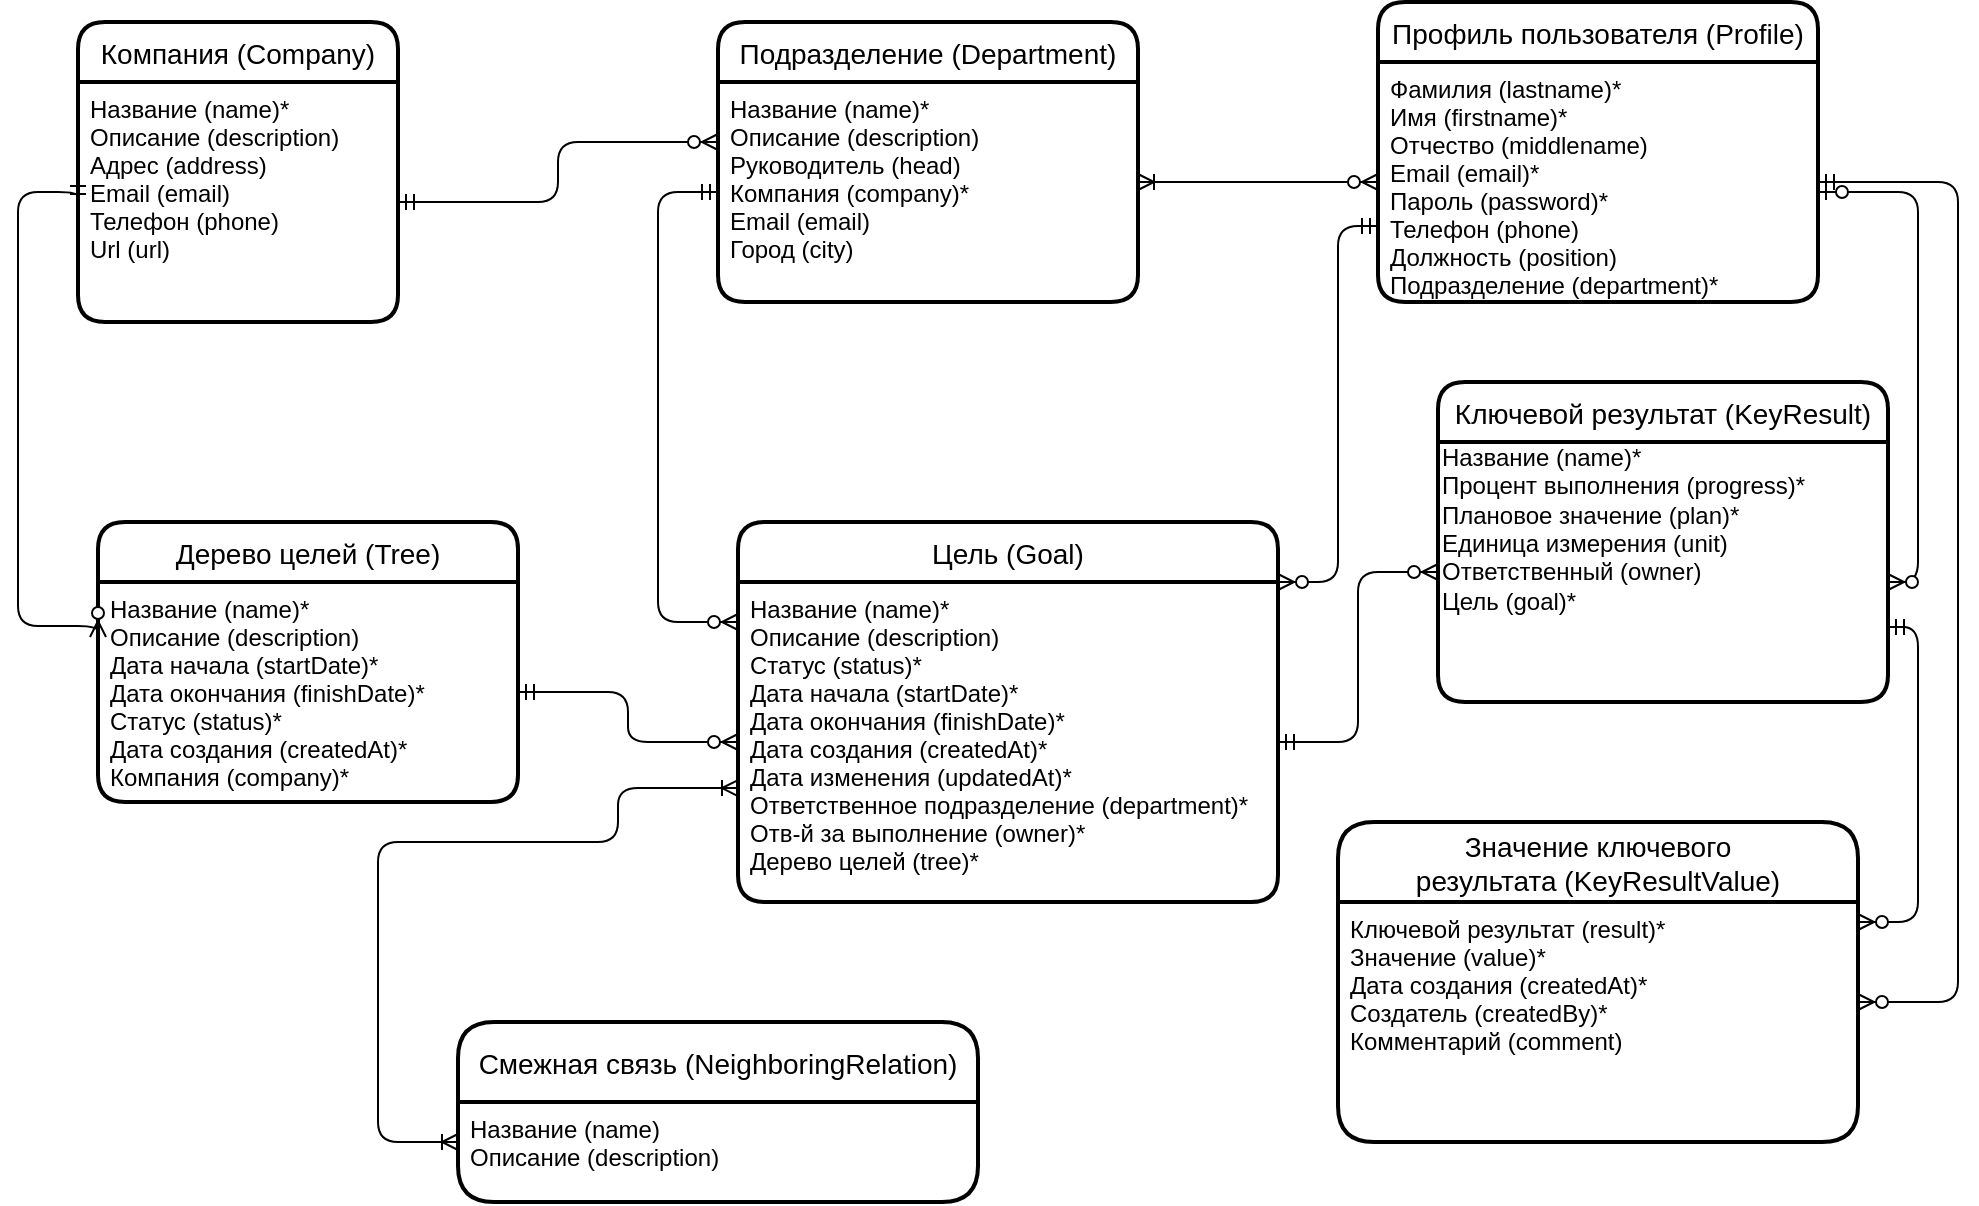 <mxfile version="14.5.3" type="device" pages="2"><diagram id="R2lEEEUBdFMjLlhIrx00" name="ER-model"><mxGraphModel dx="946" dy="614" grid="1" gridSize="10" guides="1" tooltips="1" connect="1" arrows="1" fold="1" page="1" pageScale="1" pageWidth="850" pageHeight="1100" math="0" shadow="0" extFonts="Permanent Marker^https://fonts.googleapis.com/css?family=Permanent+Marker"><root><mxCell id="0"/><mxCell id="1" parent="0"/><mxCell id="WTAj-CAOHRtXChPneao7-1" value="Компания (Company)" style="swimlane;childLayout=stackLayout;horizontal=1;startSize=30;horizontalStack=0;rounded=1;fontSize=14;fontStyle=0;strokeWidth=2;resizeParent=0;resizeLast=1;shadow=0;dashed=0;align=center;" parent="1" vertex="1"><mxGeometry x="80" y="50" width="160" height="150" as="geometry"/></mxCell><mxCell id="WTAj-CAOHRtXChPneao7-2" value="Название (name)*&#10;Описание (description)&#10;Адрес (address)&#10;Email (email)&#10;Телефон (phone)&#10;Url (url)&#10;" style="align=left;strokeColor=none;fillColor=none;spacingLeft=4;fontSize=12;verticalAlign=top;resizable=0;rotatable=0;part=1;" parent="WTAj-CAOHRtXChPneao7-1" vertex="1"><mxGeometry y="30" width="160" height="120" as="geometry"/></mxCell><mxCell id="WTAj-CAOHRtXChPneao7-3" value="Подразделение (Department)" style="swimlane;childLayout=stackLayout;horizontal=1;startSize=30;horizontalStack=0;rounded=1;fontSize=14;fontStyle=0;strokeWidth=2;resizeParent=0;resizeLast=1;shadow=0;dashed=0;align=center;" parent="1" vertex="1"><mxGeometry x="400" y="50" width="210" height="140" as="geometry"/></mxCell><mxCell id="WTAj-CAOHRtXChPneao7-4" value="Название (name)*&#10;Описание (description)&#10;Руководитель (head)&#10;Компания (company)*&#10;Email (email)&#10;Город (city)&#10;" style="align=left;strokeColor=none;fillColor=none;spacingLeft=4;fontSize=12;verticalAlign=top;resizable=0;rotatable=0;part=1;" parent="WTAj-CAOHRtXChPneao7-3" vertex="1"><mxGeometry y="30" width="210" height="110" as="geometry"/></mxCell><mxCell id="WTAj-CAOHRtXChPneao7-6" value="Цель (Goal)" style="swimlane;childLayout=stackLayout;horizontal=1;startSize=30;horizontalStack=0;rounded=1;fontSize=14;fontStyle=0;strokeWidth=2;resizeParent=0;resizeLast=1;shadow=0;dashed=0;align=center;" parent="1" vertex="1"><mxGeometry x="410" y="300" width="270" height="190" as="geometry"/></mxCell><mxCell id="WTAj-CAOHRtXChPneao7-7" value="Название (name)*&#10;Описание (description)&#10;Статус (status)*&#10;Дата начала (startDate)*&#10;Дата окончания (finishDate)*&#10;Дата создания (createdAt)*&#10;Дата изменения (updatedAt)*&#10;Ответственное подразделение (department)*&#10;Отв-й за выполнение (owner)*&#10;Дерево целей (tree)*" style="align=left;strokeColor=none;fillColor=none;spacingLeft=4;fontSize=12;verticalAlign=top;resizable=0;rotatable=0;part=1;" parent="WTAj-CAOHRtXChPneao7-6" vertex="1"><mxGeometry y="30" width="270" height="160" as="geometry"/></mxCell><mxCell id="WTAj-CAOHRtXChPneao7-8" value="Ключевой результат (KeyResult)" style="swimlane;childLayout=stackLayout;horizontal=1;startSize=30;horizontalStack=0;rounded=1;fontSize=14;fontStyle=0;strokeWidth=2;resizeParent=0;resizeLast=1;shadow=0;dashed=0;align=center;" parent="1" vertex="1"><mxGeometry x="760" y="230" width="225" height="160" as="geometry"/></mxCell><mxCell id="WTAj-CAOHRtXChPneao7-38" value="Название (name)*&lt;br&gt;Процент выполнения (progress)*&lt;br&gt;Плановое значение (plan)*&lt;br&gt;Единица измерения (unit)&lt;br&gt;Ответственный (owner)&lt;br&gt;Цель (goal)*&lt;br&gt;&lt;br&gt;&lt;br&gt;&lt;br&gt;" style="text;html=1;align=left;verticalAlign=middle;resizable=0;points=[];autosize=1;" parent="WTAj-CAOHRtXChPneao7-8" vertex="1"><mxGeometry y="30" width="225" height="130" as="geometry"/></mxCell><mxCell id="WTAj-CAOHRtXChPneao7-10" value="Профиль пользователя (Profile)" style="swimlane;childLayout=stackLayout;horizontal=1;startSize=30;horizontalStack=0;rounded=1;fontSize=14;fontStyle=0;strokeWidth=2;resizeParent=0;resizeLast=1;shadow=0;dashed=0;align=center;" parent="1" vertex="1"><mxGeometry x="730" y="40" width="220" height="150" as="geometry"/></mxCell><mxCell id="WTAj-CAOHRtXChPneao7-11" value="Фамилия (lastname)*&#10;Имя (firstname)*&#10;Отчество (middlename)&#10;Email (email)*&#10;Пароль (password)*&#10;Телефон (phone)&#10;Должность (position)&#10;Подразделение (department)*" style="align=left;strokeColor=none;fillColor=none;spacingLeft=4;fontSize=12;verticalAlign=top;resizable=0;rotatable=0;part=1;" parent="WTAj-CAOHRtXChPneao7-10" vertex="1"><mxGeometry y="30" width="220" height="120" as="geometry"/></mxCell><mxCell id="WTAj-CAOHRtXChPneao7-13" value="Дерево целей (Tree)" style="swimlane;childLayout=stackLayout;horizontal=1;startSize=30;horizontalStack=0;rounded=1;fontSize=14;fontStyle=0;strokeWidth=2;resizeParent=0;resizeLast=1;shadow=0;dashed=0;align=center;" parent="1" vertex="1"><mxGeometry x="90" y="300" width="210" height="140" as="geometry"/></mxCell><mxCell id="WTAj-CAOHRtXChPneao7-14" value="Название (name)*&#10;Описание (description)&#10;Дата начала (startDate)*&#10;Дата окончания (finishDate)*&#10;Статус (status)*&#10;Дата создания (createdAt)*&#10;Компания (company)*&#10;&#10;&#10;" style="align=left;strokeColor=none;fillColor=none;spacingLeft=4;fontSize=12;verticalAlign=top;resizable=0;rotatable=0;part=1;" parent="WTAj-CAOHRtXChPneao7-13" vertex="1"><mxGeometry y="30" width="210" height="110" as="geometry"/></mxCell><mxCell id="WTAj-CAOHRtXChPneao7-21" value="" style="edgeStyle=orthogonalEdgeStyle;fontSize=12;html=1;endArrow=ERzeroToMany;startArrow=ERmandOne;" parent="1" source="WTAj-CAOHRtXChPneao7-2" target="WTAj-CAOHRtXChPneao7-4" edge="1"><mxGeometry width="100" height="100" relative="1" as="geometry"><mxPoint x="239" y="120" as="sourcePoint"/><mxPoint x="330" y="110" as="targetPoint"/><Array as="points"><mxPoint x="320" y="140"/><mxPoint x="320" y="110"/></Array></mxGeometry></mxCell><mxCell id="WTAj-CAOHRtXChPneao7-23" value="" style="edgeStyle=orthogonalEdgeStyle;fontSize=12;html=1;endArrow=ERzeroToMany;startArrow=ERmandOne;entryX=0;entryY=0.25;entryDx=0;entryDy=0;exitX=0;exitY=0.5;exitDx=0;exitDy=0;" parent="1" source="WTAj-CAOHRtXChPneao7-2" target="WTAj-CAOHRtXChPneao7-14" edge="1"><mxGeometry width="100" height="100" relative="1" as="geometry"><mxPoint x="70" y="220" as="sourcePoint"/><mxPoint x="380.96" y="260" as="targetPoint"/><Array as="points"><mxPoint x="50" y="135"/><mxPoint x="50" y="352"/></Array></mxGeometry></mxCell><mxCell id="WTAj-CAOHRtXChPneao7-26" value="" style="fontSize=12;html=1;endArrow=ERzeroToMany;startArrow=ERmandOne;entryX=0;entryY=0.5;entryDx=0;entryDy=0;exitX=1;exitY=0.5;exitDx=0;exitDy=0;edgeStyle=orthogonalEdgeStyle;" parent="1" source="WTAj-CAOHRtXChPneao7-14" target="WTAj-CAOHRtXChPneao7-7" edge="1"><mxGeometry width="100" height="100" relative="1" as="geometry"><mxPoint x="330" y="231.25" as="sourcePoint"/><mxPoint x="340" y="448.75" as="targetPoint"/></mxGeometry></mxCell><mxCell id="WTAj-CAOHRtXChPneao7-27" value="" style="edgeStyle=orthogonalEdgeStyle;fontSize=12;html=1;endArrow=ERzeroToMany;startArrow=ERmandOne;" parent="1" source="WTAj-CAOHRtXChPneao7-7" target="WTAj-CAOHRtXChPneao7-38" edge="1"><mxGeometry width="100" height="100" relative="1" as="geometry"><mxPoint x="620" y="370" as="sourcePoint"/><mxPoint x="760" y="375.059" as="targetPoint"/></mxGeometry></mxCell><mxCell id="WTAj-CAOHRtXChPneao7-28" value="" style="edgeStyle=orthogonalEdgeStyle;fontSize=12;html=1;endArrow=ERoneToMany;startArrow=ERoneToMany;entryX=0;entryY=0.644;entryDx=0;entryDy=0;entryPerimeter=0;" parent="1" source="WTAj-CAOHRtXChPneao7-51" target="WTAj-CAOHRtXChPneao7-7" edge="1"><mxGeometry width="100" height="100" relative="1" as="geometry"><mxPoint x="260" y="575" as="sourcePoint"/><mxPoint x="570" y="330" as="targetPoint"/><Array as="points"><mxPoint x="230" y="610"/><mxPoint x="230" y="460"/><mxPoint x="350" y="460"/><mxPoint x="350" y="433"/></Array></mxGeometry></mxCell><mxCell id="WTAj-CAOHRtXChPneao7-29" value="" style="edgeStyle=orthogonalEdgeStyle;fontSize=12;html=1;endArrow=ERzeroToMany;startArrow=ERmandOne;exitX=1;exitY=0.25;exitDx=0;exitDy=0;" parent="1" target="WTAj-CAOHRtXChPneao7-48" edge="1"><mxGeometry width="100" height="100" relative="1" as="geometry"><mxPoint x="985" y="352.5" as="sourcePoint"/><mxPoint x="950" y="562.5" as="targetPoint"/><Array as="points"><mxPoint x="1000" y="353"/><mxPoint x="1000" y="500"/></Array></mxGeometry></mxCell><mxCell id="WTAj-CAOHRtXChPneao7-30" value="" style="edgeStyle=orthogonalEdgeStyle;fontSize=12;html=1;endArrow=ERzeroToMany;startArrow=ERmandOne;exitX=0;exitY=0.5;exitDx=0;exitDy=0;" parent="1" source="WTAj-CAOHRtXChPneao7-4" target="WTAj-CAOHRtXChPneao7-7" edge="1"><mxGeometry width="100" height="100" relative="1" as="geometry"><mxPoint x="470" y="200.03" as="sourcePoint"/><mxPoint x="500" y="410.03" as="targetPoint"/><Array as="points"><mxPoint x="370" y="135"/><mxPoint x="370" y="350"/></Array></mxGeometry></mxCell><mxCell id="WTAj-CAOHRtXChPneao7-31" value="" style="edgeStyle=orthogonalEdgeStyle;fontSize=12;html=1;endArrow=ERzeroToMany;startArrow=ERmandOne;entryX=1;entryY=0;entryDx=0;entryDy=0;" parent="1" source="WTAj-CAOHRtXChPneao7-11" target="WTAj-CAOHRtXChPneao7-7" edge="1"><mxGeometry width="100" height="100" relative="1" as="geometry"><mxPoint x="699.94" y="180.06" as="sourcePoint"/><mxPoint x="709.94" y="395.06" as="targetPoint"/><Array as="points"><mxPoint x="710" y="152"/><mxPoint x="710" y="330"/></Array></mxGeometry></mxCell><mxCell id="WTAj-CAOHRtXChPneao7-32" value="" style="edgeStyle=orthogonalEdgeStyle;fontSize=12;html=1;endArrow=ERzeroToMany;startArrow=ERzeroToOne;entryX=1;entryY=0;entryDx=0;entryDy=0;" parent="1" source="WTAj-CAOHRtXChPneao7-11" edge="1"><mxGeometry width="100" height="100" relative="1" as="geometry"><mxPoint x="530" y="370" as="sourcePoint"/><mxPoint x="985" y="330" as="targetPoint"/><Array as="points"><mxPoint x="1000" y="135"/><mxPoint x="1000" y="330"/></Array></mxGeometry></mxCell><mxCell id="WTAj-CAOHRtXChPneao7-33" value="" style="edgeStyle=orthogonalEdgeStyle;fontSize=12;html=1;endArrow=ERzeroToMany;startArrow=ERmandOne;" parent="1" source="WTAj-CAOHRtXChPneao7-11" target="WTAj-CAOHRtXChPneao7-48" edge="1"><mxGeometry width="100" height="100" relative="1" as="geometry"><mxPoint x="1000" y="430" as="sourcePoint"/><mxPoint x="950" y="580" as="targetPoint"/><Array as="points"><mxPoint x="1020" y="130"/><mxPoint x="1020" y="540"/></Array></mxGeometry></mxCell><mxCell id="WTAj-CAOHRtXChPneao7-34" value="" style="edgeStyle=orthogonalEdgeStyle;fontSize=12;html=1;endArrow=ERoneToMany;startArrow=ERzeroToMany;" parent="1" source="WTAj-CAOHRtXChPneao7-11" target="WTAj-CAOHRtXChPneao7-4" edge="1"><mxGeometry width="100" height="100" relative="1" as="geometry"><mxPoint x="530" y="360" as="sourcePoint"/><mxPoint x="630" y="260" as="targetPoint"/><Array as="points"><mxPoint x="650" y="130"/><mxPoint x="650" y="130"/></Array></mxGeometry></mxCell><mxCell id="WTAj-CAOHRtXChPneao7-47" value="Значение ключевого&#10;результата (KeyResultValue)" style="swimlane;childLayout=stackLayout;horizontal=1;startSize=40;horizontalStack=0;rounded=1;fontSize=14;fontStyle=0;strokeWidth=2;resizeParent=0;resizeLast=1;shadow=0;dashed=0;align=center;" parent="1" vertex="1"><mxGeometry x="710" y="450" width="260" height="160" as="geometry"/></mxCell><mxCell id="WTAj-CAOHRtXChPneao7-48" value="Ключевой результат (result)*&#10;Значение (value)*&#10;Дата создания (createdAt)*&#10;Создатель (createdBy)*&#10;Комментарий (comment)&#10;" style="align=left;strokeColor=none;fillColor=none;spacingLeft=4;fontSize=12;verticalAlign=top;resizable=0;rotatable=0;part=1;" parent="WTAj-CAOHRtXChPneao7-47" vertex="1"><mxGeometry y="40" width="260" height="120" as="geometry"/></mxCell><mxCell id="WTAj-CAOHRtXChPneao7-50" value="Смежная связь (NeighboringRelation)" style="swimlane;childLayout=stackLayout;horizontal=1;startSize=40;horizontalStack=0;rounded=1;fontSize=14;fontStyle=0;strokeWidth=2;resizeParent=0;resizeLast=1;shadow=0;dashed=0;align=center;" parent="1" vertex="1"><mxGeometry x="270" y="550" width="260" height="90" as="geometry"/></mxCell><mxCell id="WTAj-CAOHRtXChPneao7-51" value="Название (name)&#10;Описание (description)" style="align=left;strokeColor=none;fillColor=none;spacingLeft=4;fontSize=12;verticalAlign=top;resizable=0;rotatable=0;part=1;" parent="WTAj-CAOHRtXChPneao7-50" vertex="1"><mxGeometry y="40" width="260" height="50" as="geometry"/></mxCell></root></mxGraphModel></diagram><diagram id="qWEAc6YDzLTqj_Drjol7" name="Database"><mxGraphModel dx="946" dy="614" grid="1" gridSize="10" guides="1" tooltips="1" connect="1" arrows="1" fold="1" page="1" pageScale="1" pageWidth="827" pageHeight="1169" math="0" shadow="0"><root><mxCell id="Z2UWe_336I0CSUKHDrg1-0"/><mxCell id="Z2UWe_336I0CSUKHDrg1-1" parent="Z2UWe_336I0CSUKHDrg1-0"/><mxCell id="Z2UWe_336I0CSUKHDrg1-2" value="company" style="swimlane;childLayout=stackLayout;horizontal=1;startSize=30;horizontalStack=0;rounded=1;fontSize=14;fontStyle=0;strokeWidth=2;resizeParent=0;resizeLast=1;shadow=0;dashed=0;align=center;fillColor=#ffe6cc;strokeColor=#d79b00;" parent="Z2UWe_336I0CSUKHDrg1-1" vertex="1"><mxGeometry x="80" y="50" width="160" height="150" as="geometry"/></mxCell><mxCell id="Z2UWe_336I0CSUKHDrg1-3" value="*id: SERIAL PK&#10;*name: varchar[255]&#10;description: text&#10;address: text&#10;email: varchar[255]&#10;phone: varchar[20]&#10;url: varchar[255]&#10;" style="align=left;strokeColor=none;fillColor=none;spacingLeft=4;fontSize=12;verticalAlign=top;resizable=0;rotatable=0;part=1;" parent="Z2UWe_336I0CSUKHDrg1-2" vertex="1"><mxGeometry y="30" width="160" height="120" as="geometry"/></mxCell><mxCell id="Z2UWe_336I0CSUKHDrg1-4" value="department" style="swimlane;childLayout=stackLayout;horizontal=1;startSize=30;horizontalStack=0;rounded=1;fontSize=14;fontStyle=0;strokeWidth=2;resizeParent=0;resizeLast=1;shadow=0;dashed=0;align=center;fillColor=#ffe6cc;strokeColor=#d79b00;" parent="Z2UWe_336I0CSUKHDrg1-1" vertex="1"><mxGeometry x="400" y="50" width="210" height="140" as="geometry"/></mxCell><mxCell id="Z2UWe_336I0CSUKHDrg1-5" value="*id: SERIAL PK&#10;*companyId: INTEGER (FK)&#10;headProfileId: INTEGER (FK)&#10;*name: varchar[255]&#10;description: text&#10;email: varchar[255]&#10;city: varchar[255]&#10;" style="align=left;strokeColor=none;fillColor=none;spacingLeft=4;fontSize=12;verticalAlign=top;resizable=0;rotatable=0;part=1;" parent="Z2UWe_336I0CSUKHDrg1-4" vertex="1"><mxGeometry y="30" width="210" height="110" as="geometry"/></mxCell><mxCell id="Z2UWe_336I0CSUKHDrg1-6" value="goal" style="swimlane;childLayout=stackLayout;horizontal=1;startSize=30;horizontalStack=0;rounded=1;fontSize=14;fontStyle=0;strokeWidth=2;resizeParent=0;resizeLast=1;shadow=0;dashed=0;align=center;fillColor=#ffe6cc;strokeColor=#d79b00;" parent="Z2UWe_336I0CSUKHDrg1-1" vertex="1"><mxGeometry x="410" y="300" width="270" height="210" as="geometry"/></mxCell><mxCell id="Z2UWe_336I0CSUKHDrg1-7" value="*id: SERIAL&#10;*(FK) departmentId: bigint&#10;*(FK) ownerId: bigint&#10;*(FK) treeId: bigint&#10;*name: varchar[255]&#10;description: text&#10;*status: varchar[255]&#10;*startDate: timestamptz&#10;*finishDate: timestamptz&#10;*createdAt: timestamptz&#10;*updatedAt: timestamptz" style="align=left;strokeColor=none;fillColor=none;spacingLeft=4;fontSize=12;verticalAlign=top;resizable=0;rotatable=0;part=1;" parent="Z2UWe_336I0CSUKHDrg1-6" vertex="1"><mxGeometry y="30" width="270" height="180" as="geometry"/></mxCell><mxCell id="Z2UWe_336I0CSUKHDrg1-8" value="key_result" style="swimlane;childLayout=stackLayout;horizontal=1;startSize=30;horizontalStack=0;rounded=1;fontSize=14;fontStyle=0;strokeWidth=2;resizeParent=0;resizeLast=1;shadow=0;dashed=0;align=center;fillColor=#ffe6cc;strokeColor=#d79b00;" parent="Z2UWe_336I0CSUKHDrg1-1" vertex="1"><mxGeometry x="760" y="230" width="225" height="155" as="geometry"/></mxCell><mxCell id="Z2UWe_336I0CSUKHDrg1-9" value="&lt;br&gt;*id: bigint&lt;br&gt;ownerId: bigint&lt;br&gt;*goalId: bigint&lt;br&gt;*name: varchar[255]&lt;br&gt;*plan: real&lt;br&gt;unit: varchar[20]&lt;br&gt;&lt;br&gt;" style="text;html=1;align=left;verticalAlign=middle;resizable=0;points=[];autosize=1;" parent="Z2UWe_336I0CSUKHDrg1-8" vertex="1"><mxGeometry y="30" width="225" height="125" as="geometry"/></mxCell><mxCell id="Z2UWe_336I0CSUKHDrg1-10" value="profile" style="swimlane;childLayout=stackLayout;horizontal=1;startSize=20;horizontalStack=0;rounded=1;fontSize=14;fontStyle=0;strokeWidth=2;resizeParent=0;resizeLast=1;shadow=0;dashed=0;align=center;fillColor=#ffe6cc;strokeColor=#d79b00;" parent="Z2UWe_336I0CSUKHDrg1-1" vertex="1"><mxGeometry x="980" y="50" width="220" height="170" as="geometry"/></mxCell><mxCell id="Z2UWe_336I0CSUKHDrg1-11" value="*id: SERIAL&#10;*lastname: varchar[255]&#10;*firstname: varchar[255]&#10;middlename: varchar[255]&#10;*email: varchar[255]&#10;*password: varchar[30]&#10;phone: varchar[20]&#10;position: varchar[255]" style="align=left;strokeColor=none;fillColor=none;spacingLeft=4;fontSize=12;verticalAlign=top;resizable=0;rotatable=0;part=1;" parent="Z2UWe_336I0CSUKHDrg1-10" vertex="1"><mxGeometry y="20" width="220" height="150" as="geometry"/></mxCell><mxCell id="Z2UWe_336I0CSUKHDrg1-12" value="tree" style="swimlane;childLayout=stackLayout;horizontal=1;startSize=30;horizontalStack=0;rounded=1;fontSize=14;fontStyle=0;strokeWidth=2;resizeParent=0;resizeLast=1;shadow=0;dashed=0;align=center;fillColor=#ffe6cc;strokeColor=#d79b00;" parent="Z2UWe_336I0CSUKHDrg1-1" vertex="1"><mxGeometry x="90" y="300" width="210" height="160" as="geometry"/></mxCell><mxCell id="Z2UWe_336I0CSUKHDrg1-13" value="*id: SERIAL PK&#10;*company_id: INTEGER&#10;*name: VARCHAR[255]&#10;description: TEXT&#10;*start_date: timestamptz&#10;*finish_date: timestamptz&#10;*status: varchar[255]&#10;*created_at: timestamptz&#10;&#10;" style="align=left;strokeColor=none;fillColor=none;spacingLeft=4;fontSize=12;verticalAlign=top;resizable=0;rotatable=0;part=1;fontFamily=Helvetica;" parent="Z2UWe_336I0CSUKHDrg1-12" vertex="1"><mxGeometry y="30" width="210" height="130" as="geometry"/></mxCell><mxCell id="Z2UWe_336I0CSUKHDrg1-14" value="" style="edgeStyle=orthogonalEdgeStyle;fontSize=12;html=1;endArrow=ERzeroToMany;startArrow=ERmandOne;fillColor=#d5e8d4;" parent="Z2UWe_336I0CSUKHDrg1-1" source="Z2UWe_336I0CSUKHDrg1-3" target="Z2UWe_336I0CSUKHDrg1-5" edge="1"><mxGeometry width="100" height="100" relative="1" as="geometry"><mxPoint x="239" y="120" as="sourcePoint"/><mxPoint x="330" y="110" as="targetPoint"/><Array as="points"><mxPoint x="320" y="140"/><mxPoint x="320" y="110"/></Array></mxGeometry></mxCell><mxCell id="Z2UWe_336I0CSUKHDrg1-15" value="" style="edgeStyle=orthogonalEdgeStyle;fontSize=12;html=1;endArrow=ERzeroToMany;startArrow=ERmandOne;entryX=0;entryY=0.25;entryDx=0;entryDy=0;exitX=0;exitY=0.5;exitDx=0;exitDy=0;" parent="Z2UWe_336I0CSUKHDrg1-1" source="Z2UWe_336I0CSUKHDrg1-3" target="Z2UWe_336I0CSUKHDrg1-13" edge="1"><mxGeometry width="100" height="100" relative="1" as="geometry"><mxPoint x="70" y="220" as="sourcePoint"/><mxPoint x="380.96" y="260" as="targetPoint"/><Array as="points"><mxPoint x="80" y="135"/><mxPoint x="50" y="135"/><mxPoint x="50" y="363"/></Array></mxGeometry></mxCell><mxCell id="Z2UWe_336I0CSUKHDrg1-16" value="" style="fontSize=12;html=1;endArrow=ERzeroToMany;startArrow=ERmandOne;entryX=0;entryY=0.5;entryDx=0;entryDy=0;exitX=1;exitY=0.5;exitDx=0;exitDy=0;edgeStyle=orthogonalEdgeStyle;" parent="Z2UWe_336I0CSUKHDrg1-1" source="Z2UWe_336I0CSUKHDrg1-13" target="Z2UWe_336I0CSUKHDrg1-7" edge="1"><mxGeometry width="100" height="100" relative="1" as="geometry"><mxPoint x="330" y="231.25" as="sourcePoint"/><mxPoint x="340" y="448.75" as="targetPoint"/></mxGeometry></mxCell><mxCell id="Z2UWe_336I0CSUKHDrg1-17" value="" style="edgeStyle=orthogonalEdgeStyle;fontSize=12;html=1;endArrow=ERzeroToMany;startArrow=ERmandOne;" parent="Z2UWe_336I0CSUKHDrg1-1" source="Z2UWe_336I0CSUKHDrg1-7" target="Z2UWe_336I0CSUKHDrg1-9" edge="1"><mxGeometry width="100" height="100" relative="1" as="geometry"><mxPoint x="620" y="370" as="sourcePoint"/><mxPoint x="720" y="380" as="targetPoint"/><Array as="points"><mxPoint x="730" y="420"/><mxPoint x="730" y="323"/></Array></mxGeometry></mxCell><mxCell id="Z2UWe_336I0CSUKHDrg1-18" value="" style="edgeStyle=orthogonalEdgeStyle;fontSize=12;html=1;endArrow=ERoneToMany;startArrow=ERoneToMany;entryX=0;entryY=0.644;entryDx=0;entryDy=0;entryPerimeter=0;" parent="Z2UWe_336I0CSUKHDrg1-1" source="Z2UWe_336I0CSUKHDrg1-28" target="Z2UWe_336I0CSUKHDrg1-7" edge="1"><mxGeometry width="100" height="100" relative="1" as="geometry"><mxPoint x="260" y="575" as="sourcePoint"/><mxPoint x="570" y="330" as="targetPoint"/><Array as="points"><mxPoint x="230" y="645"/><mxPoint x="230" y="480"/><mxPoint x="340" y="480"/><mxPoint x="340" y="446"/></Array></mxGeometry></mxCell><mxCell id="Z2UWe_336I0CSUKHDrg1-19" value="" style="edgeStyle=orthogonalEdgeStyle;fontSize=12;html=1;endArrow=ERzeroToMany;startArrow=ERmandOne;exitX=1;exitY=0.25;exitDx=0;exitDy=0;" parent="Z2UWe_336I0CSUKHDrg1-1" target="Z2UWe_336I0CSUKHDrg1-26" edge="1"><mxGeometry width="100" height="100" relative="1" as="geometry"><mxPoint x="985" y="352.5" as="sourcePoint"/><mxPoint x="950" y="562.5" as="targetPoint"/><Array as="points"><mxPoint x="1000" y="353"/><mxPoint x="1000" y="500"/></Array></mxGeometry></mxCell><mxCell id="Z2UWe_336I0CSUKHDrg1-20" value="" style="edgeStyle=orthogonalEdgeStyle;fontSize=12;html=1;endArrow=ERzeroToMany;startArrow=ERmandOne;exitX=0;exitY=0.5;exitDx=0;exitDy=0;" parent="Z2UWe_336I0CSUKHDrg1-1" source="Z2UWe_336I0CSUKHDrg1-5" target="Z2UWe_336I0CSUKHDrg1-7" edge="1"><mxGeometry width="100" height="100" relative="1" as="geometry"><mxPoint x="470" y="200.03" as="sourcePoint"/><mxPoint x="500" y="410.03" as="targetPoint"/><Array as="points"><mxPoint x="370" y="135"/><mxPoint x="370" y="350"/></Array></mxGeometry></mxCell><mxCell id="Z2UWe_336I0CSUKHDrg1-21" value="" style="edgeStyle=orthogonalEdgeStyle;fontSize=12;html=1;endArrow=ERzeroToMany;startArrow=ERmandOne;entryX=1;entryY=0;entryDx=0;entryDy=0;" parent="Z2UWe_336I0CSUKHDrg1-1" source="Z2UWe_336I0CSUKHDrg1-11" target="Z2UWe_336I0CSUKHDrg1-7" edge="1"><mxGeometry width="100" height="100" relative="1" as="geometry"><mxPoint x="699.94" y="180.06" as="sourcePoint"/><mxPoint x="709.94" y="395.06" as="targetPoint"/><Array as="points"><mxPoint x="710" y="190"/><mxPoint x="710" y="330"/></Array></mxGeometry></mxCell><mxCell id="Z2UWe_336I0CSUKHDrg1-22" value="" style="edgeStyle=orthogonalEdgeStyle;fontSize=12;html=1;endArrow=ERzeroToMany;startArrow=ERzeroToOne;entryX=1;entryY=0;entryDx=0;entryDy=0;" parent="Z2UWe_336I0CSUKHDrg1-1" source="Z2UWe_336I0CSUKHDrg1-11" edge="1"><mxGeometry width="100" height="100" relative="1" as="geometry"><mxPoint x="530" y="370" as="sourcePoint"/><mxPoint x="985" y="330" as="targetPoint"/><Array as="points"><mxPoint x="1260" y="160"/><mxPoint x="1260" y="330"/></Array></mxGeometry></mxCell><mxCell id="Z2UWe_336I0CSUKHDrg1-23" value="" style="edgeStyle=orthogonalEdgeStyle;fontSize=12;html=1;endArrow=ERzeroToMany;startArrow=ERmandOne;" parent="Z2UWe_336I0CSUKHDrg1-1" source="Z2UWe_336I0CSUKHDrg1-11" target="Z2UWe_336I0CSUKHDrg1-26" edge="1"><mxGeometry width="100" height="100" relative="1" as="geometry"><mxPoint x="1000" y="430" as="sourcePoint"/><mxPoint x="950" y="580" as="targetPoint"/><Array as="points"><mxPoint x="1310" y="130"/><mxPoint x="1310" y="540"/></Array></mxGeometry></mxCell><mxCell id="Z2UWe_336I0CSUKHDrg1-25" value="key_result_value" style="swimlane;childLayout=stackLayout;horizontal=1;startSize=40;horizontalStack=0;rounded=1;fontSize=14;fontStyle=0;strokeWidth=2;resizeParent=0;resizeLast=1;shadow=0;dashed=0;align=center;fillColor=#ffe6cc;strokeColor=#d79b00;" parent="Z2UWe_336I0CSUKHDrg1-1" vertex="1"><mxGeometry x="710" y="450" width="260" height="160" as="geometry"/></mxCell><mxCell id="Z2UWe_336I0CSUKHDrg1-26" value="*id: bigint&#10;*createdById: bigint &#10;*keyResultId: bigint&#10;*value: real&#10;*createdAt: timestamptz&#10;comment: text&#10;" style="align=left;strokeColor=none;fillColor=none;spacingLeft=4;fontSize=12;verticalAlign=top;resizable=0;rotatable=0;part=1;" parent="Z2UWe_336I0CSUKHDrg1-25" vertex="1"><mxGeometry y="40" width="260" height="120" as="geometry"/></mxCell><mxCell id="Z2UWe_336I0CSUKHDrg1-27" value="neighboring_relation" style="swimlane;childLayout=stackLayout;horizontal=1;startSize=40;horizontalStack=0;rounded=1;fontSize=14;fontStyle=0;strokeWidth=2;resizeParent=0;resizeLast=1;shadow=0;dashed=0;align=center;fillColor=#ffe6cc;strokeColor=#d79b00;" parent="Z2UWe_336I0CSUKHDrg1-1" vertex="1"><mxGeometry x="270" y="560" width="260" height="130" as="geometry"/></mxCell><mxCell id="Z2UWe_336I0CSUKHDrg1-28" value="*id: bigint&#10;goalOneId: bigint&#10;goalTwoId: bigint&#10;name: varchar(255)&#10;description: text" style="align=left;strokeColor=none;fillColor=none;spacingLeft=4;fontSize=12;verticalAlign=top;resizable=0;rotatable=0;part=1;" parent="Z2UWe_336I0CSUKHDrg1-27" vertex="1"><mxGeometry y="40" width="260" height="90" as="geometry"/></mxCell><mxCell id="RUQJAobFFM7tPo_q3Dub-4" value="profile_department" style="swimlane;childLayout=stackLayout;horizontal=1;startSize=30;horizontalStack=0;rounded=1;fontSize=14;fontStyle=0;strokeWidth=2;resizeParent=0;resizeLast=1;shadow=0;dashed=0;align=center;fillColor=#ffe6cc;strokeColor=#d79b00;arcSize=27;" parent="Z2UWe_336I0CSUKHDrg1-1" vertex="1"><mxGeometry x="720" y="20" width="180" height="120" as="geometry"/></mxCell><mxCell id="RUQJAobFFM7tPo_q3Dub-5" value="*id: SERIAL&#10;*profileId: INTEGER (FK)&#10;*dapartmentId: INTEGER (FK)&#10;&#10;" style="align=left;strokeColor=none;fillColor=none;spacingLeft=4;fontSize=12;verticalAlign=top;resizable=0;rotatable=0;part=1;" parent="RUQJAobFFM7tPo_q3Dub-4" vertex="1"><mxGeometry y="30" width="180" height="90" as="geometry"/></mxCell><mxCell id="MTqC8XNL2WxYuu8dEupx-1" value="" style="edgeStyle=orthogonalEdgeStyle;fontSize=12;html=1;endArrow=ERoneToMany;startArrow=ERzeroToOne;fillColor=#dae8fc;" parent="Z2UWe_336I0CSUKHDrg1-1" source="RUQJAobFFM7tPo_q3Dub-5" target="Z2UWe_336I0CSUKHDrg1-5" edge="1"><mxGeometry width="100" height="100" relative="1" as="geometry"><mxPoint x="680" y="140" as="sourcePoint"/><mxPoint x="690" y="170" as="targetPoint"/><Array as="points"><mxPoint x="655" y="110"/><mxPoint x="655" y="135"/></Array></mxGeometry></mxCell><mxCell id="mGPt65SNnMJL1G1KJ4gp-1" value="" style="edgeStyle=orthogonalEdgeStyle;fontSize=12;html=1;endArrow=ERoneToMany;startArrow=ERmandOne;fillColor=#dae8fc;" parent="Z2UWe_336I0CSUKHDrg1-1" source="RUQJAobFFM7tPo_q3Dub-5" target="Z2UWe_336I0CSUKHDrg1-11" edge="1"><mxGeometry width="100" height="100" relative="1" as="geometry"><mxPoint x="860" y="90" as="sourcePoint"/><mxPoint x="960" y="-10" as="targetPoint"/><Array as="points"><mxPoint x="920" y="110"/><mxPoint x="920" y="140"/></Array></mxGeometry></mxCell><mxCell id="HTnBlRkahVVQ7bth7k2e-2" value="" style="edgeStyle=orthogonalEdgeStyle;fontSize=12;html=1;endArrow=ERzeroToMany;startArrow=ERzeroToOne;exitX=0;exitY=0.25;exitDx=0;exitDy=0;fillColor=#d5e8d4;" parent="Z2UWe_336I0CSUKHDrg1-1" source="Z2UWe_336I0CSUKHDrg1-11" target="Z2UWe_336I0CSUKHDrg1-5" edge="1"><mxGeometry width="100" height="100" relative="1" as="geometry"><mxPoint x="880" y="140" as="sourcePoint"/><mxPoint x="980" y="40" as="targetPoint"/><Array as="points"><mxPoint x="940" y="108"/><mxPoint x="940" y="10"/><mxPoint x="630" y="10"/><mxPoint x="630" y="108"/></Array></mxGeometry></mxCell></root></mxGraphModel></diagram></mxfile>